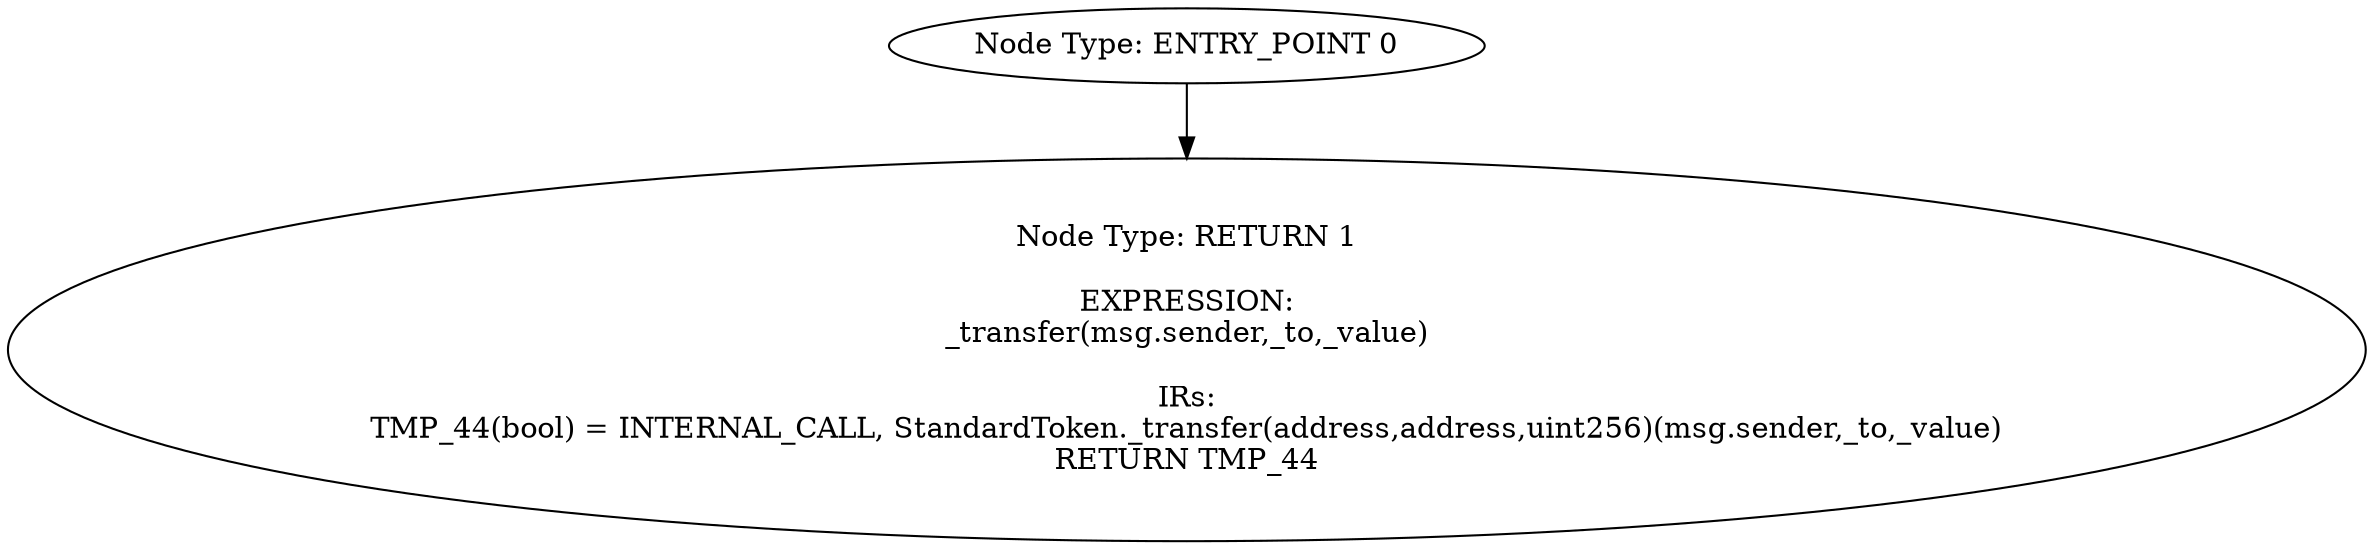 digraph{
0[label="Node Type: ENTRY_POINT 0
"];
0->1;
1[label="Node Type: RETURN 1

EXPRESSION:
_transfer(msg.sender,_to,_value)

IRs:
TMP_44(bool) = INTERNAL_CALL, StandardToken._transfer(address,address,uint256)(msg.sender,_to,_value)
RETURN TMP_44"];
}
